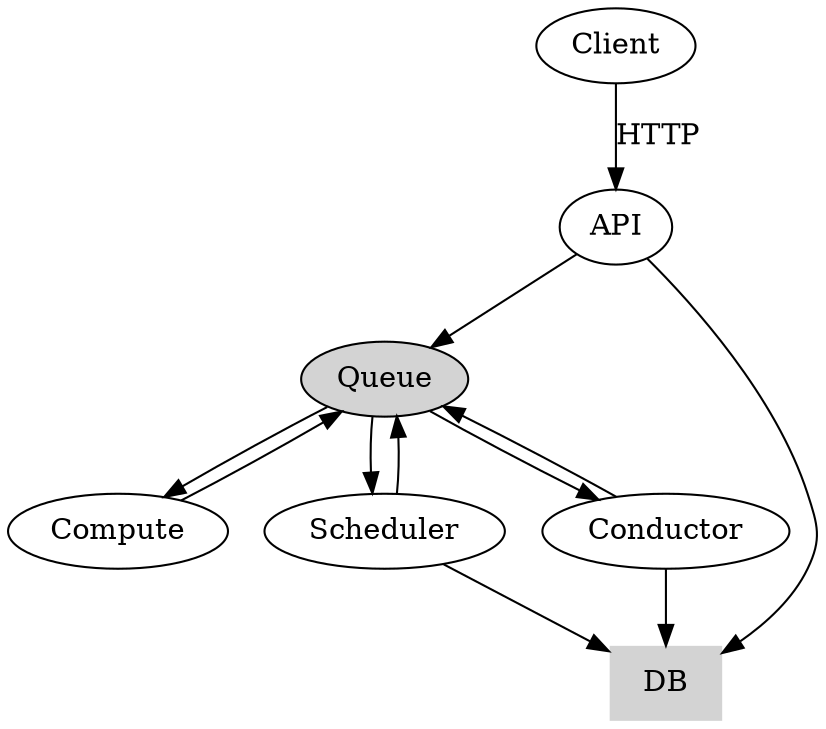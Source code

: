 digraph openstack_nova_arch {
    {
        client [shape=ellipse label="Client"]
        api [shape=ellipse label="API"]
        queue [shape=oval style=filled label="Queue"]
        compute [shape=ellipse label="Compute"]
        scheduler [shape=ellipse label="Scheduler"]
        conductor [shape=ellipse label="Conductor"]
        db [shape=DatabaseShape peripheries=0 style=filled label="DB"]
    }
    client -> api [label="HTTP"]
    api -> queue
    queue -> compute
    compute -> queue
    queue -> scheduler
    scheduler -> queue
    queue -> conductor
    conductor -> queue
    conductor -> db
    scheduler -> db
    api -> db
}
